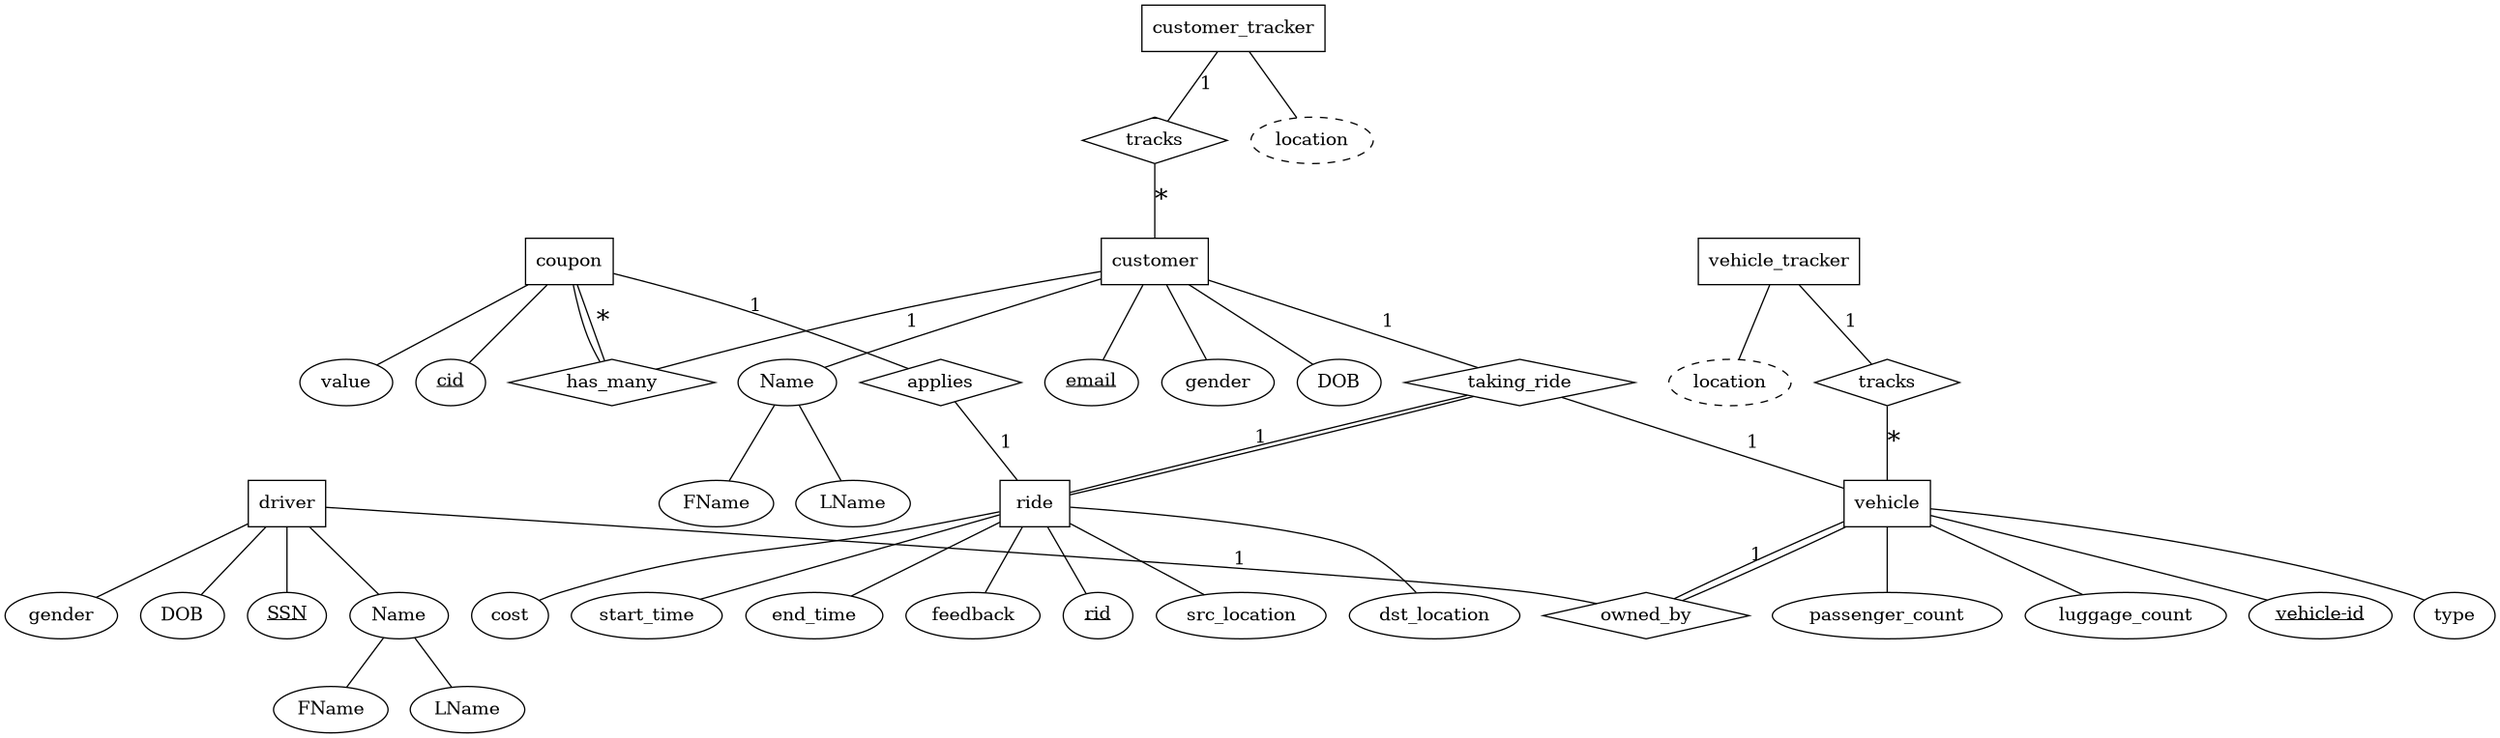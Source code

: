 @startuml
digraph foo {
  vehicle [shape=box]
  vid [label=<<u>vehicle-id</u>>]

  vehicle -> vid [dir=none]
  vehicle -> type [dir=none]
  vehicle -> passenger_count [dir=none]
  vehicle -> luggage_count [dir=none]

  driver [shape=box]
  SSN [label=<<u>SSN</u>>]
  dname [label=Name]
  dfname [label=FName]
  dlname [label=LName]
  dgender [label=gender]
  dDOB [label=DOB]

  driver -> SSN [dir=none]
  driver -> dname [dir=none]
  dname -> dfname [dir=none]
  dname -> dlname [dir=none]
  driver -> dgender [dir=none]
  driver -> dDOB [dir=none]

  owned_by [shape=diamond]

  // Each vehicle must be owned by exactly 1 driver
  // Vehicle should not exist without a driver - hence total participation of Vehicle
  driver -> owned_by [dir=none, label=1]
  vehicle -> owned_by [dir=none]
  // xlabel places the label after drawing the edges
  owned_by -> vehicle[dir=none, xlabel=1]

  // rankdir = LR;

  customer [shape=box]
  email [label=<<u>email</u>>]
  cname [label=Name]
  cfname [label=FName]
  clname [label=LName]
  cgender [label=gender]
  cDOB [label=DOB]

  customer -> email [dir=none]
  customer -> cname [dir=none]
  cname -> cfname [dir=none]
  cname -> clname [dir=none]
  customer -> cgender [dir=none]
  customer -> cDOB [dir=none]

  ride [shape=box]
  rid [label=<<u>rid</u>>]

  ride -> rid [dir=none]
  ride -> src_location [dir=none]
  ride -> dst_location [dir=none]
  ride -> cost [dir=none]
  ride -> start_time [dir=none]
  ride -> end_time [dir=none]
  ride -> feedback [dir=none]

  taking_ride [shape=diamond]

  customer -> taking_ride [dir=none, label=1]
  taking_ride -> ride [dir=none]
  ride -> taking_ride [dir=none, xlabel=1]

  taking_ride -> vehicle [dir=none, label=1]

  coupon [shape=box]
  has [label=has_many, shape=diamond]
  applies [shape=diamond]
  coupon_id [label=<<u>cid</u>>]

  coupon -> coupon_id [dir=none]
  coupon -> value [dir=none]
  customer -> has [dir=none, label=1]
  has -> coupon [dir=none]
  coupon -> has [dir=none, label="*", fontsize=20]
  coupon -> applies [dir=none, xlabel=1]
  applies -> ride [dir=none, label=1]

  vehicle_tracker [shape=box]
  t1 [label=tracks, shape=diamond]
  loc1 [label=location, border=dotted, style="dashed"]

  vehicle_tracker -> t1 [dir=none, label=1]
  vehicle_tracker -> loc1 [dir=none]
  t1 -> vehicle [dir=none, label="*", fontsize=20]

  customer_tracker [shape=box]
  t2 [label=tracks, shape=diamond]
  loc2 [label=location, border=dotted, style="dashed"]

  customer_tracker -> t2 [dir=none, label=1]
  customer_tracker -> loc2 [dir=none]
  t2 -> customer [dir=none, label="*", fontsize=20]
}
@enduml
